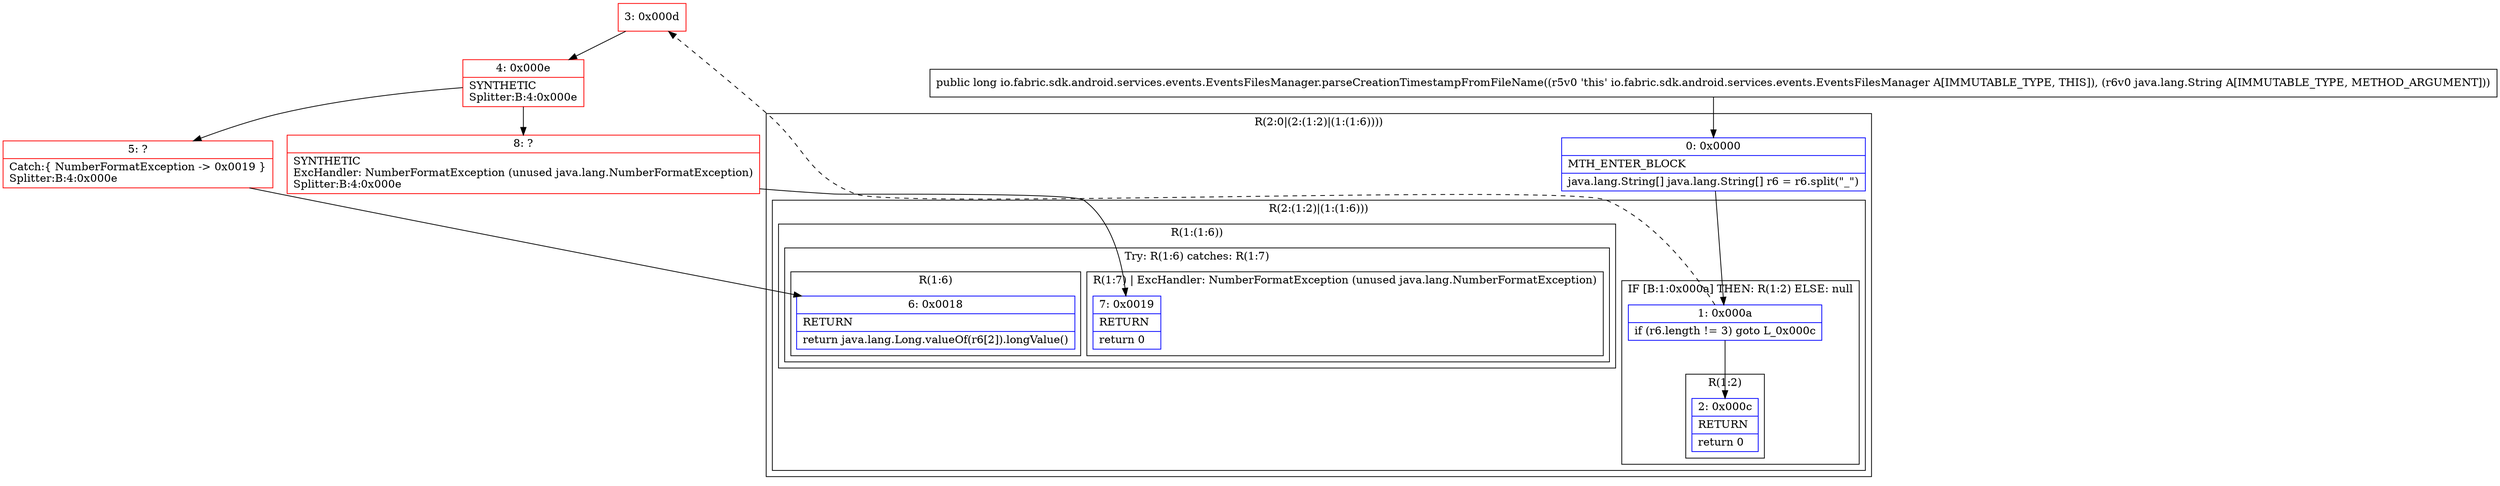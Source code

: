 digraph "CFG forio.fabric.sdk.android.services.events.EventsFilesManager.parseCreationTimestampFromFileName(Ljava\/lang\/String;)J" {
subgraph cluster_Region_1682818017 {
label = "R(2:0|(2:(1:2)|(1:(1:6))))";
node [shape=record,color=blue];
Node_0 [shape=record,label="{0\:\ 0x0000|MTH_ENTER_BLOCK\l|java.lang.String[] java.lang.String[] r6 = r6.split(\"_\")\l}"];
subgraph cluster_Region_280124276 {
label = "R(2:(1:2)|(1:(1:6)))";
node [shape=record,color=blue];
subgraph cluster_IfRegion_508227543 {
label = "IF [B:1:0x000a] THEN: R(1:2) ELSE: null";
node [shape=record,color=blue];
Node_1 [shape=record,label="{1\:\ 0x000a|if (r6.length != 3) goto L_0x000c\l}"];
subgraph cluster_Region_748284382 {
label = "R(1:2)";
node [shape=record,color=blue];
Node_2 [shape=record,label="{2\:\ 0x000c|RETURN\l|return 0\l}"];
}
}
subgraph cluster_Region_1728408320 {
label = "R(1:(1:6))";
node [shape=record,color=blue];
subgraph cluster_TryCatchRegion_1597942266 {
label = "Try: R(1:6) catches: R(1:7)";
node [shape=record,color=blue];
subgraph cluster_Region_244680481 {
label = "R(1:6)";
node [shape=record,color=blue];
Node_6 [shape=record,label="{6\:\ 0x0018|RETURN\l|return java.lang.Long.valueOf(r6[2]).longValue()\l}"];
}
subgraph cluster_Region_1565859986 {
label = "R(1:7) | ExcHandler: NumberFormatException (unused java.lang.NumberFormatException)\l";
node [shape=record,color=blue];
Node_7 [shape=record,label="{7\:\ 0x0019|RETURN\l|return 0\l}"];
}
}
}
}
}
subgraph cluster_Region_1565859986 {
label = "R(1:7) | ExcHandler: NumberFormatException (unused java.lang.NumberFormatException)\l";
node [shape=record,color=blue];
Node_7 [shape=record,label="{7\:\ 0x0019|RETURN\l|return 0\l}"];
}
Node_3 [shape=record,color=red,label="{3\:\ 0x000d}"];
Node_4 [shape=record,color=red,label="{4\:\ 0x000e|SYNTHETIC\lSplitter:B:4:0x000e\l}"];
Node_5 [shape=record,color=red,label="{5\:\ ?|Catch:\{ NumberFormatException \-\> 0x0019 \}\lSplitter:B:4:0x000e\l}"];
Node_8 [shape=record,color=red,label="{8\:\ ?|SYNTHETIC\lExcHandler: NumberFormatException (unused java.lang.NumberFormatException)\lSplitter:B:4:0x000e\l}"];
MethodNode[shape=record,label="{public long io.fabric.sdk.android.services.events.EventsFilesManager.parseCreationTimestampFromFileName((r5v0 'this' io.fabric.sdk.android.services.events.EventsFilesManager A[IMMUTABLE_TYPE, THIS]), (r6v0 java.lang.String A[IMMUTABLE_TYPE, METHOD_ARGUMENT])) }"];
MethodNode -> Node_0;
Node_0 -> Node_1;
Node_1 -> Node_2;
Node_1 -> Node_3[style=dashed];
Node_3 -> Node_4;
Node_4 -> Node_5;
Node_4 -> Node_8;
Node_5 -> Node_6;
Node_8 -> Node_7;
}

